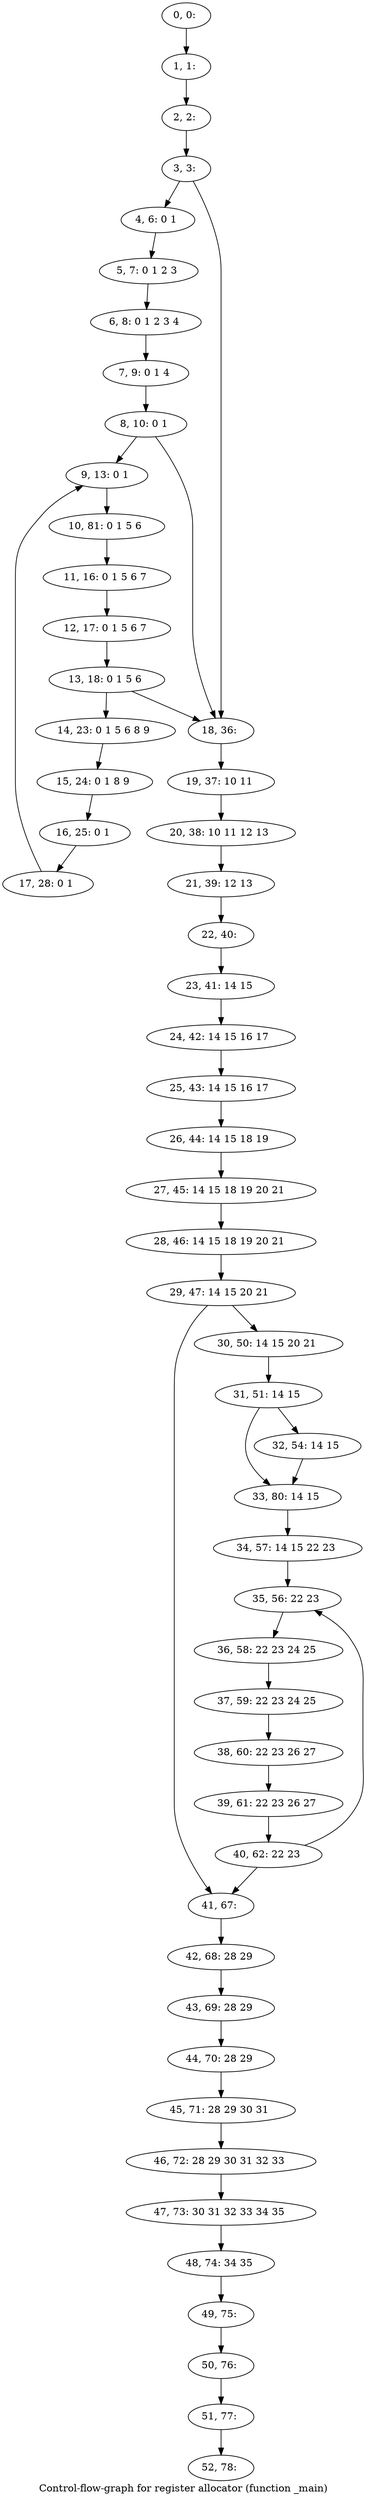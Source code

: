 digraph G {
graph [label="Control-flow-graph for register allocator (function _main)"]
0[label="0, 0: "];
1[label="1, 1: "];
2[label="2, 2: "];
3[label="3, 3: "];
4[label="4, 6: 0 1 "];
5[label="5, 7: 0 1 2 3 "];
6[label="6, 8: 0 1 2 3 4 "];
7[label="7, 9: 0 1 4 "];
8[label="8, 10: 0 1 "];
9[label="9, 13: 0 1 "];
10[label="10, 81: 0 1 5 6 "];
11[label="11, 16: 0 1 5 6 7 "];
12[label="12, 17: 0 1 5 6 7 "];
13[label="13, 18: 0 1 5 6 "];
14[label="14, 23: 0 1 5 6 8 9 "];
15[label="15, 24: 0 1 8 9 "];
16[label="16, 25: 0 1 "];
17[label="17, 28: 0 1 "];
18[label="18, 36: "];
19[label="19, 37: 10 11 "];
20[label="20, 38: 10 11 12 13 "];
21[label="21, 39: 12 13 "];
22[label="22, 40: "];
23[label="23, 41: 14 15 "];
24[label="24, 42: 14 15 16 17 "];
25[label="25, 43: 14 15 16 17 "];
26[label="26, 44: 14 15 18 19 "];
27[label="27, 45: 14 15 18 19 20 21 "];
28[label="28, 46: 14 15 18 19 20 21 "];
29[label="29, 47: 14 15 20 21 "];
30[label="30, 50: 14 15 20 21 "];
31[label="31, 51: 14 15 "];
32[label="32, 54: 14 15 "];
33[label="33, 80: 14 15 "];
34[label="34, 57: 14 15 22 23 "];
35[label="35, 56: 22 23 "];
36[label="36, 58: 22 23 24 25 "];
37[label="37, 59: 22 23 24 25 "];
38[label="38, 60: 22 23 26 27 "];
39[label="39, 61: 22 23 26 27 "];
40[label="40, 62: 22 23 "];
41[label="41, 67: "];
42[label="42, 68: 28 29 "];
43[label="43, 69: 28 29 "];
44[label="44, 70: 28 29 "];
45[label="45, 71: 28 29 30 31 "];
46[label="46, 72: 28 29 30 31 32 33 "];
47[label="47, 73: 30 31 32 33 34 35 "];
48[label="48, 74: 34 35 "];
49[label="49, 75: "];
50[label="50, 76: "];
51[label="51, 77: "];
52[label="52, 78: "];
0->1 ;
1->2 ;
2->3 ;
3->4 ;
3->18 ;
4->5 ;
5->6 ;
6->7 ;
7->8 ;
8->9 ;
8->18 ;
9->10 ;
10->11 ;
11->12 ;
12->13 ;
13->14 ;
13->18 ;
14->15 ;
15->16 ;
16->17 ;
17->9 ;
18->19 ;
19->20 ;
20->21 ;
21->22 ;
22->23 ;
23->24 ;
24->25 ;
25->26 ;
26->27 ;
27->28 ;
28->29 ;
29->30 ;
29->41 ;
30->31 ;
31->32 ;
31->33 ;
32->33 ;
33->34 ;
34->35 ;
35->36 ;
36->37 ;
37->38 ;
38->39 ;
39->40 ;
40->41 ;
40->35 ;
41->42 ;
42->43 ;
43->44 ;
44->45 ;
45->46 ;
46->47 ;
47->48 ;
48->49 ;
49->50 ;
50->51 ;
51->52 ;
}
